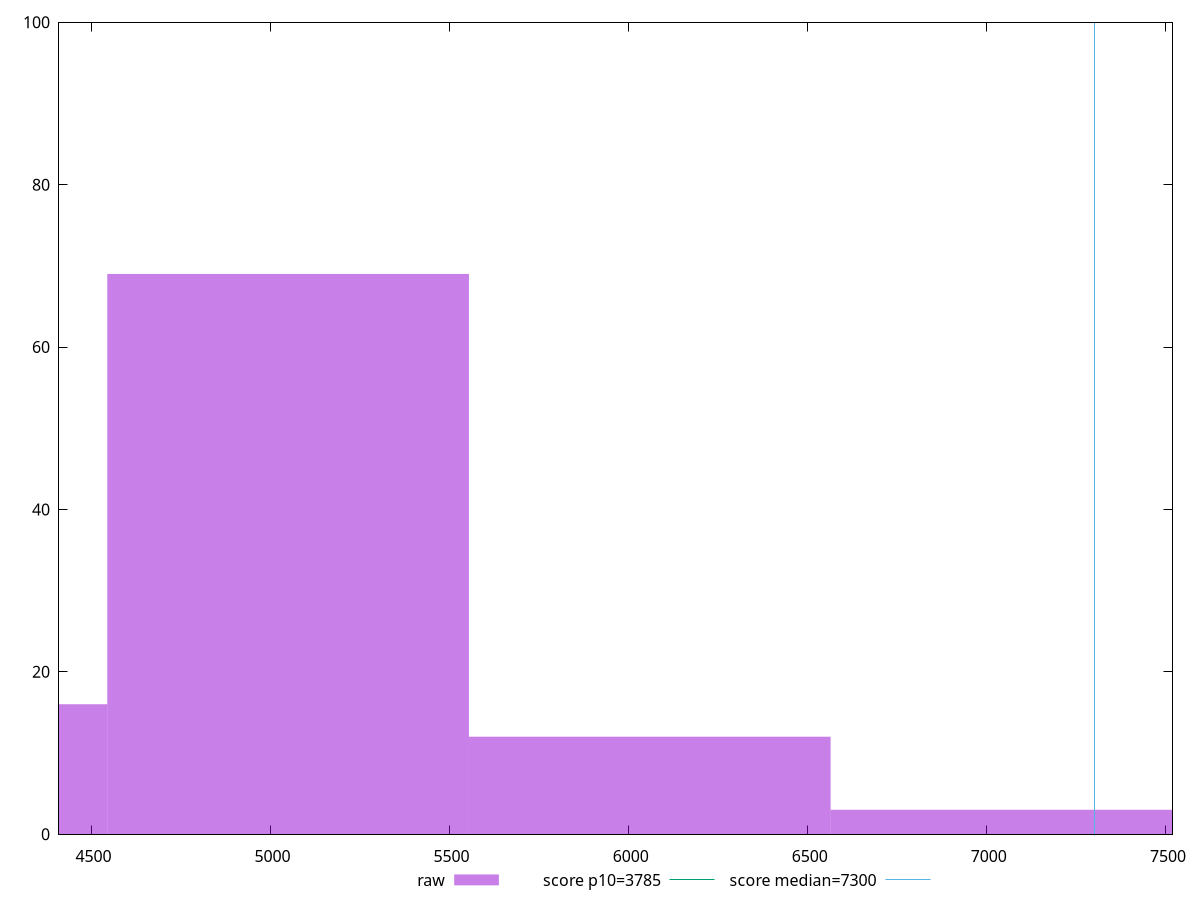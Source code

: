 reset

$raw <<EOF
6058.870215907299 12
5049.058513256083 69
4039.246810604866 16
7068.6819185585155 3
EOF

set key outside below
set boxwidth 1009.8117026512165
set xrange [4409.348:7518.386]
set yrange [0:100]
set trange [0:100]
set style fill transparent solid 0.5 noborder

set parametric
set terminal svg size 640, 490 enhanced background rgb 'white'
set output "report_00013_2021-02-09T12-04-24.940Z/interactive/samples/pages+cached+noadtech+nomedia+nocss/raw/histogram.svg"

plot $raw title "raw" with boxes, \
     3785,t title "score p10=3785", \
     7300,t title "score median=7300"

reset
